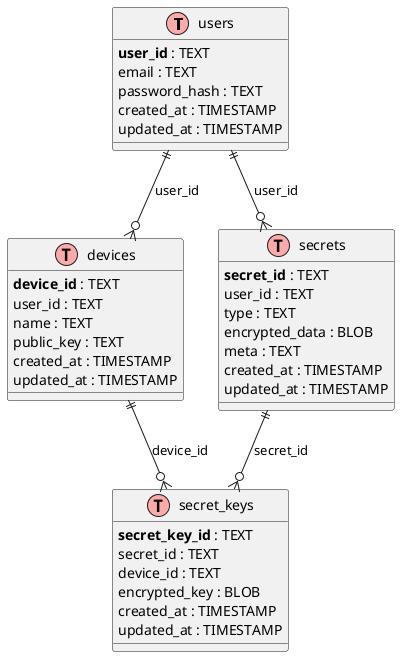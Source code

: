 @startuml
!define TABLE(x) class x << (T,#FFAAAA) >>
!define PK(x) <b>x</b>

TABLE(users) {
    PK(user_id) : TEXT
    email : TEXT
    password_hash : TEXT
    created_at : TIMESTAMP
    updated_at : TIMESTAMP
}

TABLE(devices) {
    PK(device_id) : TEXT
    user_id : TEXT
    name : TEXT
    public_key : TEXT
    created_at : TIMESTAMP
    updated_at : TIMESTAMP
}

TABLE(secrets) {
    PK(secret_id) : TEXT
    user_id : TEXT
    type : TEXT
    encrypted_data : BLOB
    meta : TEXT
    created_at : TIMESTAMP
    updated_at : TIMESTAMP
}

TABLE(secret_keys) {
    PK(secret_key_id) : TEXT
    secret_id : TEXT
    device_id : TEXT
    encrypted_key : BLOB
    created_at : TIMESTAMP
    updated_at : TIMESTAMP
}

' Определяем связи
users ||--o{ devices : "user_id"
users ||--o{ secrets : "user_id"
devices ||--o{ secret_keys : "device_id"
secrets ||--o{ secret_keys : "secret_id"

@enduml
